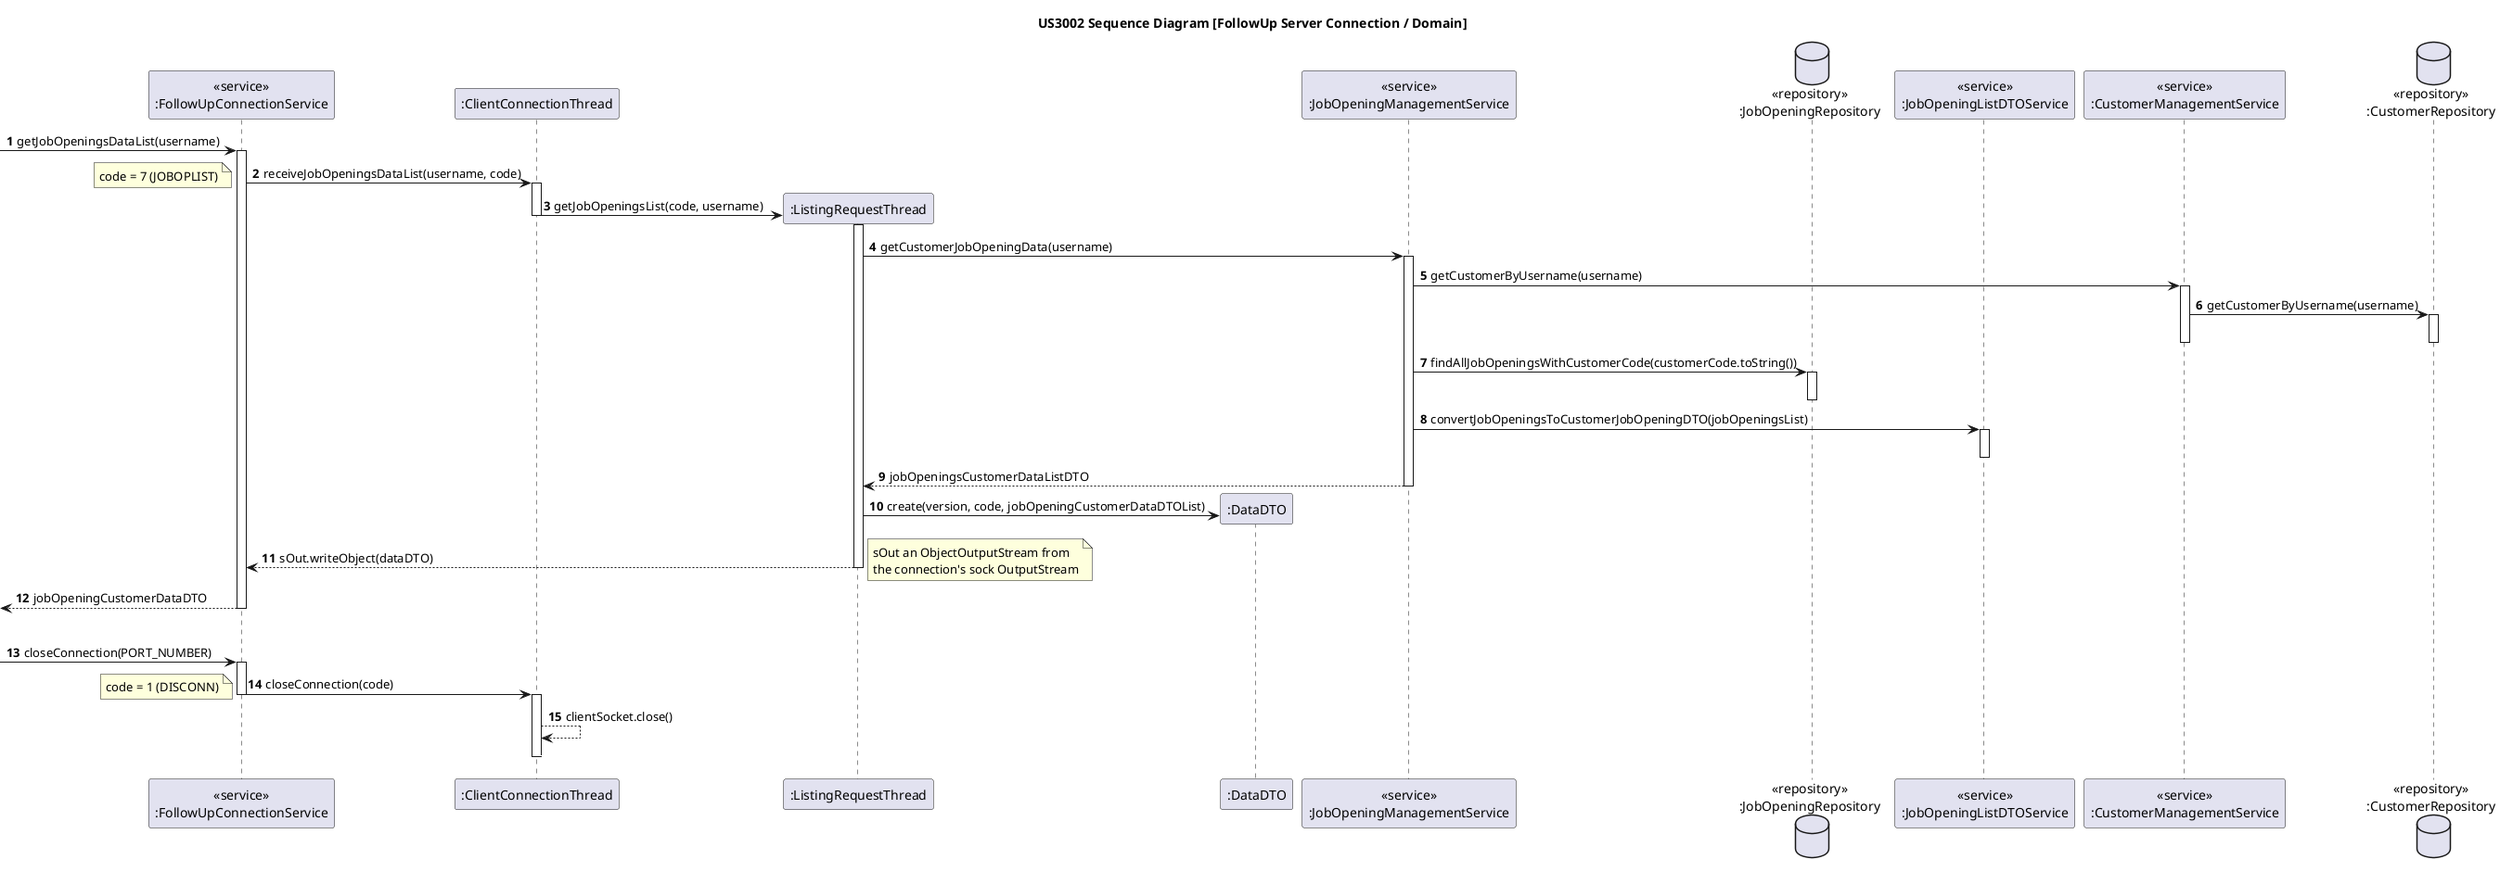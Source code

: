 @startuml

title US3002 Sequence Diagram [FollowUp Server Connection / Domain]

participant "<<service>>\n:FollowUpConnectionService" as ConnSrv
participant ":ClientConnectionThread" as CLITHREAD
participant ":ListingRequestThread" as THREAD
participant ":DataDTO" as DataDTO

participant "<<service>>\n:JobOpeningManagementService" as JobSrv
database "<<repository>>\n:JobOpeningRepository" as JobOpeningRepository
participant "<<service>>\n:JobOpeningListDTOService" as DTO

participant "<<service>>\n:CustomerManagementService" as CustSrv
database "<<repository>>\n:CustomerRepository" as CustomerRepository

autonumber

 -> ConnSrv : getJobOpeningsDataList(username)
activate ConnSrv

ConnSrv -> CLITHREAD : receiveJobOpeningsDataList(username, code)
note left
code = 7 (JOBOPLIST)
end note

activate CLITHREAD

CLITHREAD -> THREAD** : getJobOpeningsList(code, username)
deactivate CLITHREAD
activate THREAD

THREAD -> JobSrv : getCustomerJobOpeningData(username)
activate JobSrv

JobSrv -> CustSrv : getCustomerByUsername(username)
activate CustSrv

CustSrv -> CustomerRepository : getCustomerByUsername(username)
activate CustomerRepository
deactivate CustomerRepository

deactivate CustSrv

JobSrv -> JobOpeningRepository : findAllJobOpeningsWithCustomerCode(customerCode.toString())
activate JobOpeningRepository
deactivate JobOpeningRepository


JobSrv -> DTO : convertJobOpeningsToCustomerJobOpeningDTO(jobOpeningsList)
activate DTO
deactivate DTO

JobSrv --> THREAD : jobOpeningsCustomerDataListDTO
deactivate JobSrv

THREAD -> DataDTO** : create(version, code, jobOpeningCustomerDataDTOList)

THREAD --> ConnSrv : sOut.writeObject(dataDTO)
deactivate THREAD
    note right
    sOut an ObjectOutputStream from
    the connection's sock OutputStream
    end note

 <-- ConnSrv : jobOpeningCustomerDataDTO
deactivate ConnSrv


opt "0 - Exit"

 -> ConnSrv : closeConnection(PORT_NUMBER)
activate ConnSrv

ConnSrv -> CLITHREAD : closeConnection(code)
deactivate ConnSrv
activate CLITHREAD
note left
code = 1 (DISCONN)
end note

CLITHREAD --> CLITHREAD : clientSocket.close()

autonumber stop
CLITHREAD -[#white]> CLITHREAD
deactivate CLITHREAD

autonumber resume


@enduml